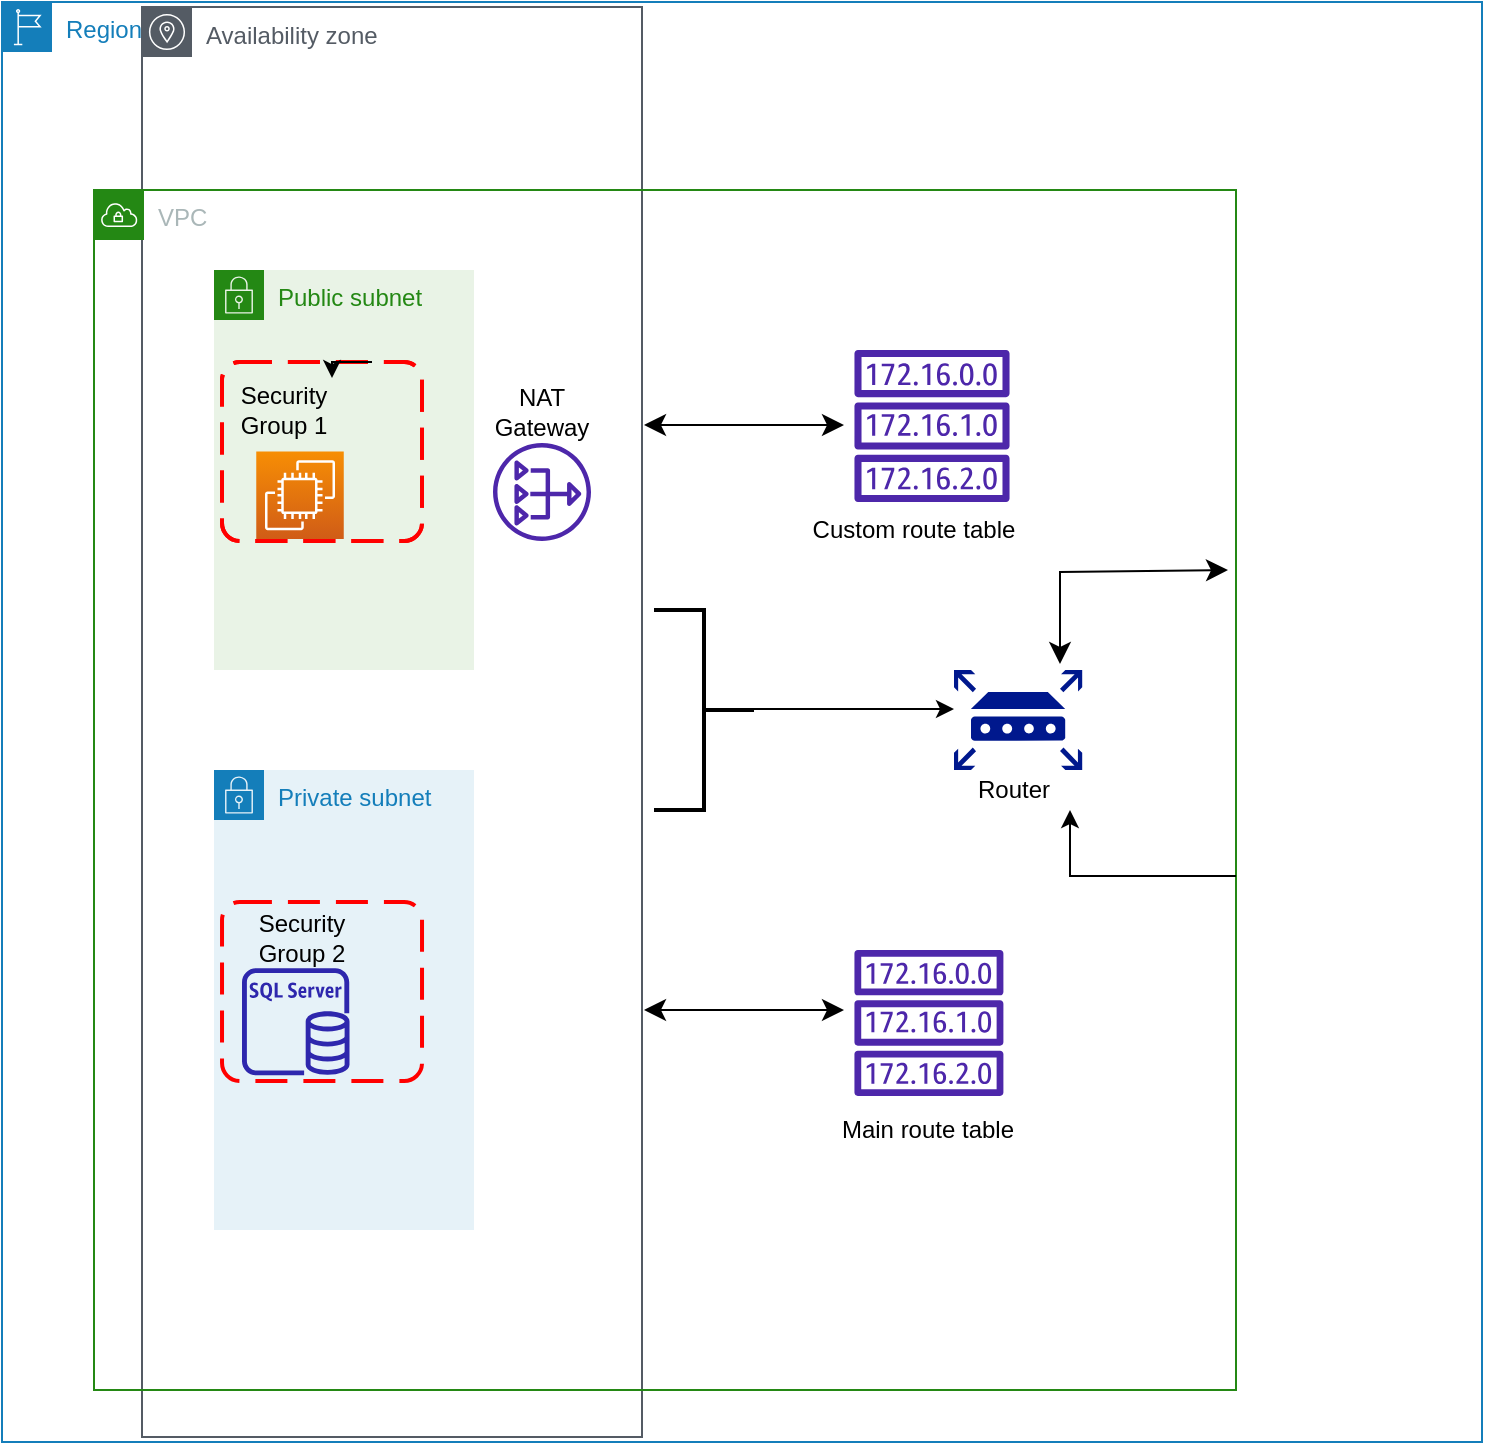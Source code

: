 <mxfile version="21.2.1" type="github">
  <diagram name="Page-1" id="NYYK2rT18FibjrhqJswV">
    <mxGraphModel dx="1434" dy="804" grid="0" gridSize="10" guides="1" tooltips="1" connect="1" arrows="1" fold="1" page="1" pageScale="1" pageWidth="850" pageHeight="1100" math="0" shadow="0">
      <root>
        <mxCell id="0" />
        <mxCell id="1" parent="0" />
        <mxCell id="1vCSGGUYjGU--OyD2Uc1-13" value="Region" style="points=[[0,0],[0.25,0],[0.5,0],[0.75,0],[1,0],[1,0.25],[1,0.5],[1,0.75],[1,1],[0.75,1],[0.5,1],[0.25,1],[0,1],[0,0.75],[0,0.5],[0,0.25]];outlineConnect=0;gradientColor=none;html=1;whiteSpace=wrap;fontSize=12;fontStyle=0;container=1;pointerEvents=0;collapsible=0;recursiveResize=0;shape=mxgraph.aws4.group;grIcon=mxgraph.aws4.group_region;strokeColor=#147EBA;fillColor=none;verticalAlign=top;align=left;spacingLeft=30;fontColor=#147EBA;" parent="1" vertex="1">
          <mxGeometry x="61" y="41" width="740" height="720" as="geometry" />
        </mxCell>
        <mxCell id="1vCSGGUYjGU--OyD2Uc1-14" value="Availability zone" style="sketch=0;outlineConnect=0;gradientColor=none;html=1;whiteSpace=wrap;fontSize=12;fontStyle=0;shape=mxgraph.aws4.group;grIcon=mxgraph.aws4.group_availability_zone;strokeColor=#545B64;fillColor=none;verticalAlign=top;align=left;spacingLeft=30;fontColor=#545B64;" parent="1vCSGGUYjGU--OyD2Uc1-13" vertex="1">
          <mxGeometry x="70" y="2.5" width="250" height="715" as="geometry" />
        </mxCell>
        <mxCell id="1vCSGGUYjGU--OyD2Uc1-15" value="VPC" style="points=[[0,0],[0.25,0],[0.5,0],[0.75,0],[1,0],[1,0.25],[1,0.5],[1,0.75],[1,1],[0.75,1],[0.5,1],[0.25,1],[0,1],[0,0.75],[0,0.5],[0,0.25]];outlineConnect=0;gradientColor=none;html=1;whiteSpace=wrap;fontSize=12;fontStyle=0;container=1;pointerEvents=0;collapsible=0;recursiveResize=0;shape=mxgraph.aws4.group;grIcon=mxgraph.aws4.group_vpc;strokeColor=#248814;fillColor=none;verticalAlign=top;align=left;spacingLeft=30;fontColor=#AAB7B8;dashed=0;" parent="1vCSGGUYjGU--OyD2Uc1-13" vertex="1">
          <mxGeometry x="46" y="94" width="571" height="600" as="geometry" />
        </mxCell>
        <mxCell id="1vCSGGUYjGU--OyD2Uc1-16" value="Public subnet" style="points=[[0,0],[0.25,0],[0.5,0],[0.75,0],[1,0],[1,0.25],[1,0.5],[1,0.75],[1,1],[0.75,1],[0.5,1],[0.25,1],[0,1],[0,0.75],[0,0.5],[0,0.25]];outlineConnect=0;gradientColor=none;html=1;whiteSpace=wrap;fontSize=12;fontStyle=0;container=1;pointerEvents=0;collapsible=0;recursiveResize=0;shape=mxgraph.aws4.group;grIcon=mxgraph.aws4.group_security_group;grStroke=0;strokeColor=#248814;fillColor=#E9F3E6;verticalAlign=top;align=left;spacingLeft=30;fontColor=#248814;dashed=0;" parent="1vCSGGUYjGU--OyD2Uc1-15" vertex="1">
          <mxGeometry x="60" y="40" width="130" height="200" as="geometry" />
        </mxCell>
        <mxCell id="1vCSGGUYjGU--OyD2Uc1-17" value="Private subnet" style="points=[[0,0],[0.25,0],[0.5,0],[0.75,0],[1,0],[1,0.25],[1,0.5],[1,0.75],[1,1],[0.75,1],[0.5,1],[0.25,1],[0,1],[0,0.75],[0,0.5],[0,0.25]];outlineConnect=0;gradientColor=none;html=1;whiteSpace=wrap;fontSize=12;fontStyle=0;container=1;pointerEvents=0;collapsible=0;recursiveResize=0;shape=mxgraph.aws4.group;grIcon=mxgraph.aws4.group_security_group;grStroke=0;strokeColor=#147EBA;fillColor=#E6F2F8;verticalAlign=top;align=left;spacingLeft=30;fontColor=#147EBA;dashed=0;" parent="1vCSGGUYjGU--OyD2Uc1-15" vertex="1">
          <mxGeometry x="60" y="290" width="130" height="230" as="geometry" />
        </mxCell>
        <mxCell id="rHWqyWnQWr-feHWU3hsF-2" value="" style="edgeStyle=none;orthogonalLoop=1;jettySize=auto;html=1;endArrow=classic;startArrow=classic;endSize=8;startSize=8;rounded=0;" edge="1" parent="1vCSGGUYjGU--OyD2Uc1-15">
          <mxGeometry width="100" relative="1" as="geometry">
            <mxPoint x="275" y="117.5" as="sourcePoint" />
            <mxPoint x="375" y="117.5" as="targetPoint" />
            <Array as="points" />
          </mxGeometry>
        </mxCell>
        <mxCell id="rHWqyWnQWr-feHWU3hsF-3" value="" style="edgeStyle=none;orthogonalLoop=1;jettySize=auto;html=1;endArrow=classic;startArrow=classic;endSize=8;startSize=8;rounded=0;" edge="1" parent="1vCSGGUYjGU--OyD2Uc1-15">
          <mxGeometry width="100" relative="1" as="geometry">
            <mxPoint x="275" y="410" as="sourcePoint" />
            <mxPoint x="375" y="410" as="targetPoint" />
            <Array as="points">
              <mxPoint x="285" y="410" />
            </Array>
          </mxGeometry>
        </mxCell>
        <mxCell id="1vCSGGUYjGU--OyD2Uc1-36" value="" style="sketch=0;outlineConnect=0;fontColor=#232F3E;gradientColor=none;fillColor=#4D27AA;strokeColor=none;dashed=0;verticalLabelPosition=bottom;verticalAlign=top;align=center;html=1;fontSize=12;fontStyle=0;aspect=fixed;pointerEvents=1;shape=mxgraph.aws4.route_table;" parent="1vCSGGUYjGU--OyD2Uc1-15" vertex="1">
          <mxGeometry x="380" y="80" width="78" height="76" as="geometry" />
        </mxCell>
        <mxCell id="1vCSGGUYjGU--OyD2Uc1-38" value="" style="sketch=0;outlineConnect=0;fontColor=#232F3E;gradientColor=none;fillColor=#4D27AA;strokeColor=none;dashed=0;verticalLabelPosition=bottom;verticalAlign=top;align=center;html=1;fontSize=12;fontStyle=0;aspect=fixed;pointerEvents=1;shape=mxgraph.aws4.route_table;" parent="1vCSGGUYjGU--OyD2Uc1-15" vertex="1">
          <mxGeometry x="380" y="380" width="74.92" height="73" as="geometry" />
        </mxCell>
        <mxCell id="rHWqyWnQWr-feHWU3hsF-4" value="Custom route table" style="text;html=1;strokeColor=none;fillColor=none;align=center;verticalAlign=middle;whiteSpace=wrap;rounded=0;" vertex="1" parent="1vCSGGUYjGU--OyD2Uc1-15">
          <mxGeometry x="350" y="160" width="120" height="20" as="geometry" />
        </mxCell>
        <mxCell id="rHWqyWnQWr-feHWU3hsF-5" value="Main route table" style="text;html=1;strokeColor=none;fillColor=none;align=center;verticalAlign=middle;whiteSpace=wrap;rounded=0;" vertex="1" parent="1vCSGGUYjGU--OyD2Uc1-15">
          <mxGeometry x="357.46" y="460" width="120" height="20" as="geometry" />
        </mxCell>
        <mxCell id="rHWqyWnQWr-feHWU3hsF-11" value="" style="edgeStyle=none;orthogonalLoop=1;jettySize=auto;html=1;rounded=0;strokeColor=#000000;" edge="1" parent="1vCSGGUYjGU--OyD2Uc1-15">
          <mxGeometry width="100" relative="1" as="geometry">
            <mxPoint x="330" y="259.5" as="sourcePoint" />
            <mxPoint x="430" y="259.5" as="targetPoint" />
            <Array as="points" />
          </mxGeometry>
        </mxCell>
        <mxCell id="rHWqyWnQWr-feHWU3hsF-12" value="" style="strokeWidth=2;html=1;shape=mxgraph.flowchart.annotation_2;align=left;labelPosition=right;pointerEvents=1;rotation=-180;" vertex="1" parent="1vCSGGUYjGU--OyD2Uc1-15">
          <mxGeometry x="280" y="210" width="50" height="100" as="geometry" />
        </mxCell>
        <mxCell id="rHWqyWnQWr-feHWU3hsF-13" value="" style="sketch=0;aspect=fixed;pointerEvents=1;shadow=0;dashed=0;html=1;strokeColor=none;labelPosition=center;verticalLabelPosition=bottom;verticalAlign=top;align=center;fillColor=#00188D;shape=mxgraph.mscae.enterprise.router" vertex="1" parent="1vCSGGUYjGU--OyD2Uc1-15">
          <mxGeometry x="430" y="240" width="64.1" height="50" as="geometry" />
        </mxCell>
        <mxCell id="rHWqyWnQWr-feHWU3hsF-14" value="Router" style="text;html=1;strokeColor=none;fillColor=none;align=center;verticalAlign=middle;whiteSpace=wrap;rounded=0;" vertex="1" parent="1vCSGGUYjGU--OyD2Uc1-15">
          <mxGeometry x="430" y="290" width="60" height="20" as="geometry" />
        </mxCell>
        <mxCell id="rHWqyWnQWr-feHWU3hsF-20" value="" style="edgeStyle=none;orthogonalLoop=1;jettySize=auto;html=1;endArrow=classic;startArrow=classic;endSize=8;startSize=8;rounded=0;" edge="1" parent="1vCSGGUYjGU--OyD2Uc1-15">
          <mxGeometry width="100" relative="1" as="geometry">
            <mxPoint x="483" y="237" as="sourcePoint" />
            <mxPoint x="567" y="190" as="targetPoint" />
            <Array as="points">
              <mxPoint x="483" y="191" />
            </Array>
          </mxGeometry>
        </mxCell>
        <mxCell id="rHWqyWnQWr-feHWU3hsF-24" value="" style="endArrow=classic;html=1;rounded=0;" edge="1" parent="1vCSGGUYjGU--OyD2Uc1-15">
          <mxGeometry width="50" height="50" relative="1" as="geometry">
            <mxPoint x="571" y="343" as="sourcePoint" />
            <mxPoint x="488" y="310" as="targetPoint" />
            <Array as="points">
              <mxPoint x="488" y="343" />
            </Array>
          </mxGeometry>
        </mxCell>
        <mxCell id="1vCSGGUYjGU--OyD2Uc1-18" value="" style="rounded=1;arcSize=10;dashed=1;strokeColor=#ff0000;fillColor=none;gradientColor=none;dashPattern=8 4;strokeWidth=2;" parent="1vCSGGUYjGU--OyD2Uc1-13" vertex="1">
          <mxGeometry x="110" y="180" width="100" height="89.5" as="geometry" />
        </mxCell>
        <mxCell id="1vCSGGUYjGU--OyD2Uc1-26" value="" style="rounded=1;arcSize=10;dashed=1;strokeColor=#ff0000;fillColor=none;gradientColor=none;dashPattern=8 4;strokeWidth=2;" parent="1vCSGGUYjGU--OyD2Uc1-13" vertex="1">
          <mxGeometry x="110.01" y="450" width="100" height="89.5" as="geometry" />
        </mxCell>
        <mxCell id="1vCSGGUYjGU--OyD2Uc1-29" value="" style="sketch=0;outlineConnect=0;fontColor=#232F3E;gradientColor=none;fillColor=#2E27AD;strokeColor=none;dashed=0;verticalLabelPosition=bottom;verticalAlign=top;align=center;html=1;fontSize=12;fontStyle=0;aspect=fixed;pointerEvents=1;shape=mxgraph.aws4.rds_sql_server_instance;" parent="1vCSGGUYjGU--OyD2Uc1-13" vertex="1">
          <mxGeometry x="120" y="483" width="53.75" height="53.75" as="geometry" />
        </mxCell>
        <mxCell id="1vCSGGUYjGU--OyD2Uc1-32" value="NAT Gateway" style="text;html=1;strokeColor=none;fillColor=none;align=center;verticalAlign=middle;whiteSpace=wrap;rounded=0;" parent="1vCSGGUYjGU--OyD2Uc1-13" vertex="1">
          <mxGeometry x="240" y="190" width="60" height="30" as="geometry" />
        </mxCell>
        <mxCell id="1vCSGGUYjGU--OyD2Uc1-25" value="" style="rounded=1;arcSize=10;dashed=1;strokeColor=#ff0000;fillColor=none;gradientColor=none;dashPattern=8 4;strokeWidth=2;" parent="1vCSGGUYjGU--OyD2Uc1-13" vertex="1">
          <mxGeometry x="110" y="180" width="100" height="89.5" as="geometry" />
        </mxCell>
        <mxCell id="1vCSGGUYjGU--OyD2Uc1-30" value="" style="sketch=0;outlineConnect=0;fontColor=#232F3E;gradientColor=none;fillColor=#4D27AA;strokeColor=none;dashed=0;verticalLabelPosition=bottom;verticalAlign=top;align=center;html=1;fontSize=12;fontStyle=0;aspect=fixed;pointerEvents=1;shape=mxgraph.aws4.nat_gateway;" parent="1vCSGGUYjGU--OyD2Uc1-13" vertex="1">
          <mxGeometry x="245.5" y="220.5" width="49" height="49" as="geometry" />
        </mxCell>
        <mxCell id="1vCSGGUYjGU--OyD2Uc1-33" value="Security Group 2" style="text;html=1;strokeColor=none;fillColor=none;align=center;verticalAlign=middle;whiteSpace=wrap;rounded=0;" parent="1vCSGGUYjGU--OyD2Uc1-13" vertex="1">
          <mxGeometry x="120.01" y="453" width="60" height="30" as="geometry" />
        </mxCell>
        <mxCell id="1vCSGGUYjGU--OyD2Uc1-35" style="edgeStyle=orthogonalEdgeStyle;rounded=0;orthogonalLoop=1;jettySize=auto;html=1;exitX=0.75;exitY=0;exitDx=0;exitDy=0;entryX=0.902;entryY=-0.033;entryDx=0;entryDy=0;entryPerimeter=0;" parent="1" source="1vCSGGUYjGU--OyD2Uc1-25" target="1vCSGGUYjGU--OyD2Uc1-31" edge="1">
          <mxGeometry relative="1" as="geometry" />
        </mxCell>
        <mxCell id="1vCSGGUYjGU--OyD2Uc1-27" value="" style="sketch=0;points=[[0,0,0],[0.25,0,0],[0.5,0,0],[0.75,0,0],[1,0,0],[0,1,0],[0.25,1,0],[0.5,1,0],[0.75,1,0],[1,1,0],[0,0.25,0],[0,0.5,0],[0,0.75,0],[1,0.25,0],[1,0.5,0],[1,0.75,0]];outlineConnect=0;fontColor=#232F3E;gradientColor=#F78E04;gradientDirection=north;fillColor=#D05C17;strokeColor=#ffffff;dashed=0;verticalLabelPosition=bottom;verticalAlign=top;align=center;html=1;fontSize=12;fontStyle=0;aspect=fixed;shape=mxgraph.aws4.resourceIcon;resIcon=mxgraph.aws4.ec2;" parent="1" vertex="1">
          <mxGeometry x="188.13" y="265.75" width="43.75" height="43.75" as="geometry" />
        </mxCell>
        <mxCell id="1vCSGGUYjGU--OyD2Uc1-31" value="Security Group 1&lt;br&gt;" style="text;html=1;strokeColor=none;fillColor=none;align=center;verticalAlign=middle;whiteSpace=wrap;rounded=0;" parent="1" vertex="1">
          <mxGeometry x="171.88" y="230" width="60" height="30" as="geometry" />
        </mxCell>
      </root>
    </mxGraphModel>
  </diagram>
</mxfile>
